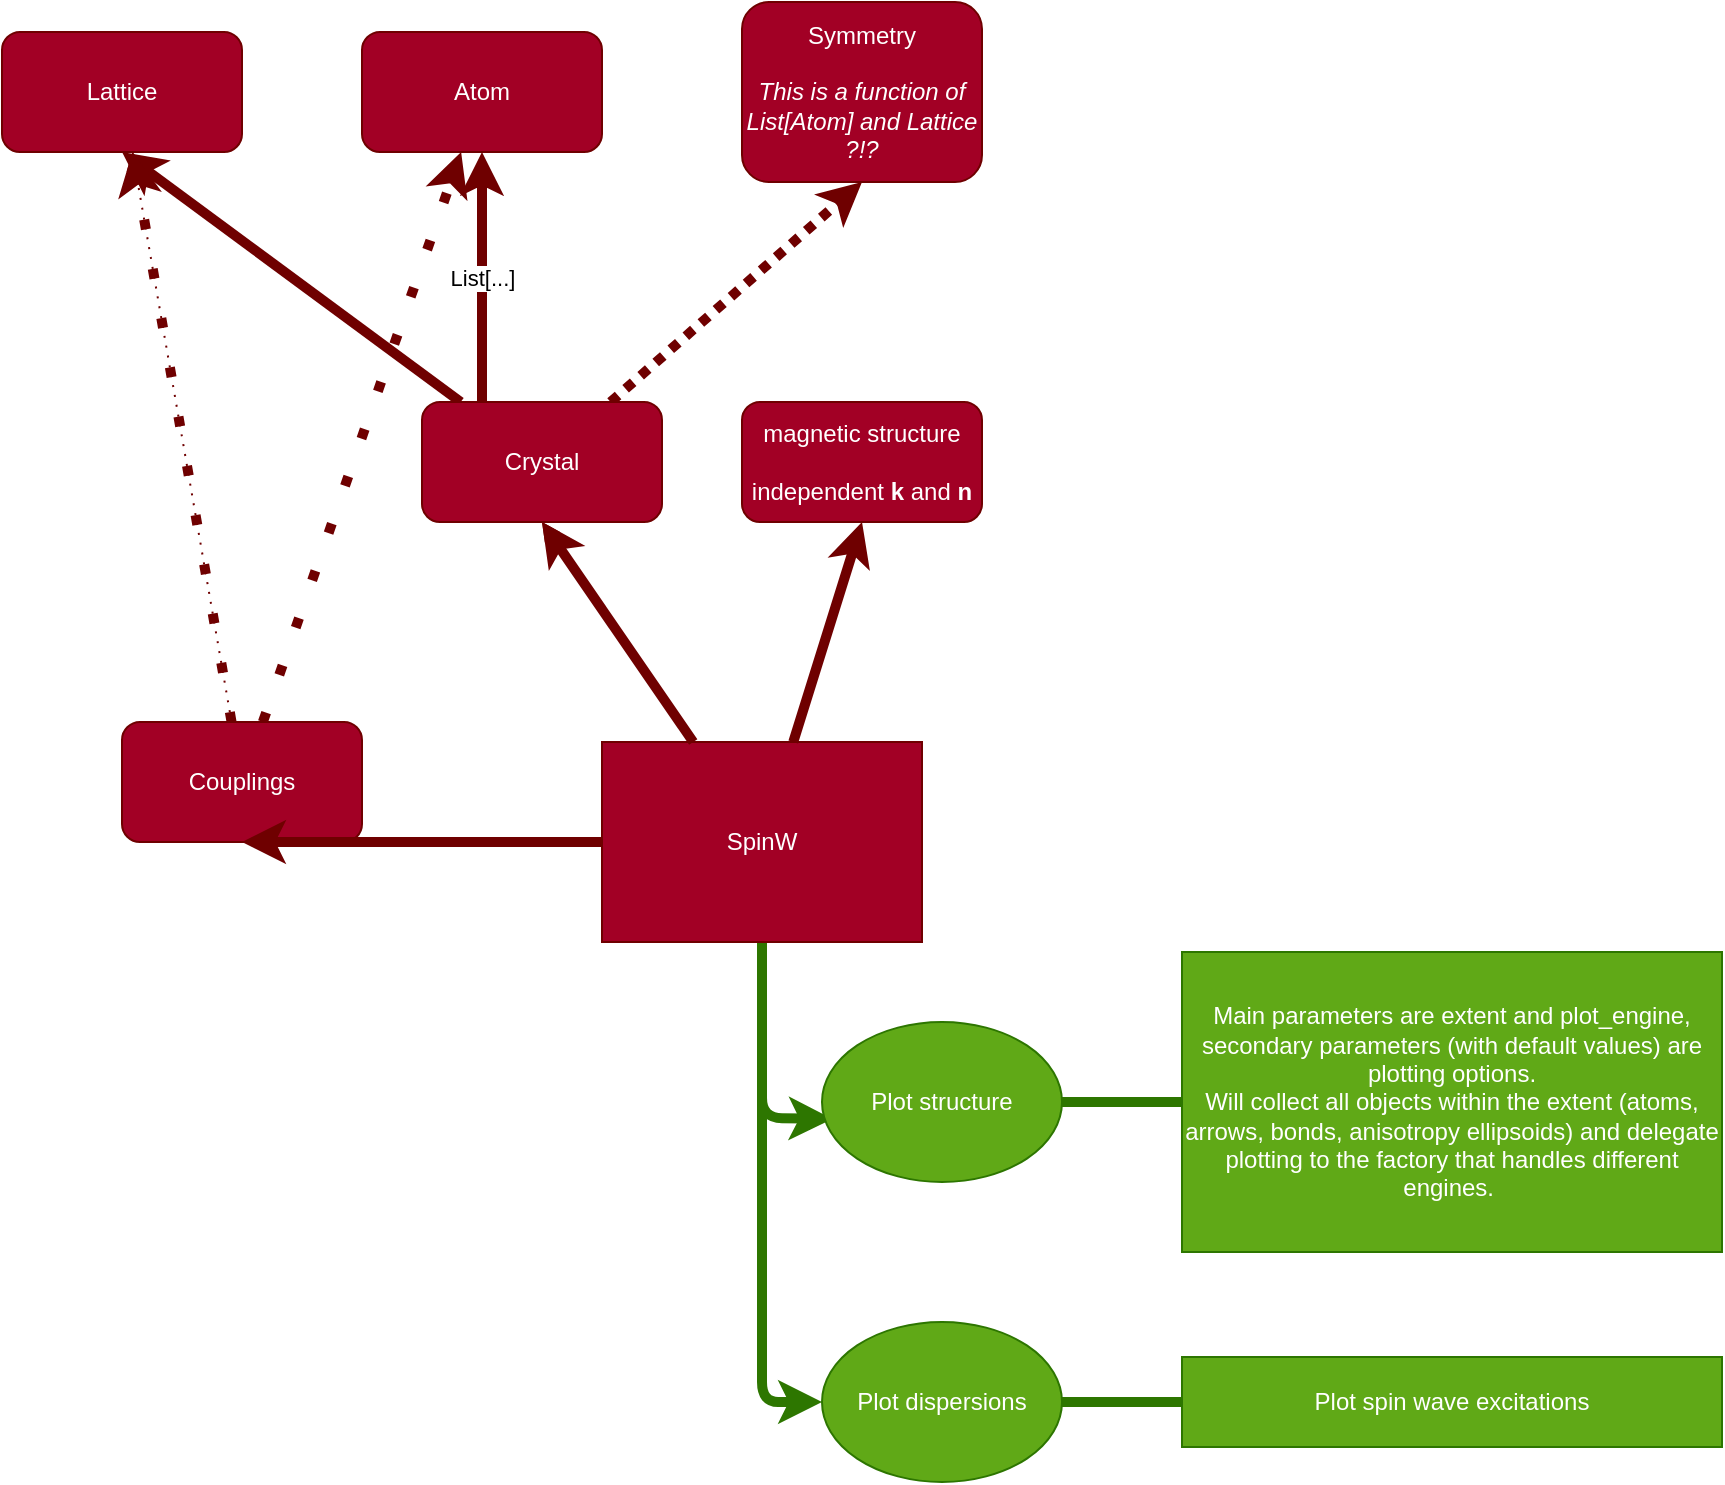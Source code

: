 <mxfile>
    <diagram id="q0b_CqQYKVyWX-kguWWY" name="Page-1">
        <mxGraphModel dx="1301" dy="971" grid="1" gridSize="10" guides="1" tooltips="1" connect="1" arrows="1" fold="1" page="1" pageScale="1" pageWidth="850" pageHeight="1100" background="none" math="0" shadow="0">
            <root>
                <mxCell id="0"/>
                <mxCell id="1" parent="0"/>
                <mxCell id="82" style="edgeStyle=none;sketch=0;jumpStyle=none;html=1;entryX=0.044;entryY=0.606;entryDx=0;entryDy=0;entryPerimeter=0;shadow=0;fillColor=#60a917;strokeColor=#2D7600;strokeWidth=5;" edge="1" parent="1" source="54" target="79">
                    <mxGeometry relative="1" as="geometry">
                        <Array as="points">
                            <mxPoint x="410" y="888"/>
                        </Array>
                    </mxGeometry>
                </mxCell>
                <mxCell id="83" style="edgeStyle=none;sketch=0;jumpStyle=none;html=1;entryX=0;entryY=0.5;entryDx=0;entryDy=0;shadow=0;fillColor=#60a917;strokeColor=#2D7600;strokeWidth=5;" edge="1" parent="1" source="54" target="80">
                    <mxGeometry relative="1" as="geometry">
                        <Array as="points">
                            <mxPoint x="410" y="1030"/>
                        </Array>
                    </mxGeometry>
                </mxCell>
                <mxCell id="54" value="SpinW" style="rectangle;whiteSpace=wrap;html=1;container=0;fillColor=#a20025;fontColor=#ffffff;strokeColor=#6F0000;" vertex="1" parent="1">
                    <mxGeometry x="330" y="700" width="160" height="100" as="geometry"/>
                </mxCell>
                <mxCell id="56" style="edgeStyle=none;html=1;entryX=0.5;entryY=1;entryDx=0;entryDy=0;fillColor=#a20025;strokeColor=#6F0000;" edge="1" source="54" target="55" parent="1">
                    <mxGeometry relative="1" as="geometry"/>
                </mxCell>
                <mxCell id="57" value="Atom" style="rounded=1;whiteSpace=wrap;html=1;container=0;fillColor=#a20025;fontColor=#ffffff;strokeColor=#6F0000;" vertex="1" parent="1">
                    <mxGeometry x="210" y="345" width="120" height="60" as="geometry"/>
                </mxCell>
                <mxCell id="63" style="edgeStyle=none;html=1;entryX=0.5;entryY=1;entryDx=0;entryDy=0;fillColor=#a20025;strokeColor=#6F0000;strokeWidth=5;" edge="1" source="55" target="61" parent="1">
                    <mxGeometry relative="1" as="geometry"/>
                </mxCell>
                <mxCell id="64" value="Symmetry&lt;br&gt;&lt;br&gt;&lt;i&gt;This is a function of List[Atom] and Lattice ?!?&lt;/i&gt;" style="rounded=1;whiteSpace=wrap;html=1;container=0;fillColor=#a20025;fontColor=#ffffff;strokeColor=#6F0000;" vertex="1" parent="1">
                    <mxGeometry x="400" y="330" width="120" height="90" as="geometry"/>
                </mxCell>
                <mxCell id="65" style="edgeStyle=none;html=1;entryX=0.5;entryY=1;entryDx=0;entryDy=0;dashed=1;dashPattern=1 1;fillColor=#a20025;strokeColor=#6F0000;strokeWidth=5;" edge="1" source="55" target="64" parent="1">
                    <mxGeometry relative="1" as="geometry"/>
                </mxCell>
                <mxCell id="66" value="magnetic structure&lt;br&gt;&lt;br&gt;independent &lt;b&gt;k&lt;/b&gt; and &lt;b&gt;n&lt;/b&gt;" style="rounded=1;whiteSpace=wrap;html=1;container=0;fillColor=#a20025;fontColor=#ffffff;strokeColor=#6F0000;" vertex="1" parent="1">
                    <mxGeometry x="400" y="530" width="120" height="60" as="geometry"/>
                </mxCell>
                <mxCell id="67" style="edgeStyle=none;sketch=0;jumpStyle=none;html=1;entryX=0.5;entryY=1;entryDx=0;entryDy=0;shadow=0;fillColor=#a20025;strokeColor=#6F0000;strokeWidth=5;" edge="1" source="54" target="66" parent="1">
                    <mxGeometry relative="1" as="geometry"/>
                </mxCell>
                <mxCell id="75" style="edgeStyle=none;sketch=0;jumpStyle=none;html=1;shadow=0;dashed=1;dashPattern=1 4;fillColor=#a20025;strokeColor=#6F0000;" edge="1" parent="1" source="68" target="61">
                    <mxGeometry relative="1" as="geometry"/>
                </mxCell>
                <mxCell id="90" style="edgeStyle=none;sketch=0;jumpStyle=none;html=1;shadow=0;dashed=1;dashPattern=1 4;strokeWidth=5;endArrow=classic;endFill=1;fillColor=#a20025;strokeColor=#6F0000;" edge="1" parent="1" source="68" target="57">
                    <mxGeometry relative="1" as="geometry"/>
                </mxCell>
                <mxCell id="68" value="Couplings" style="rounded=1;whiteSpace=wrap;html=1;container=0;fillColor=#a20025;fontColor=#ffffff;strokeColor=#6F0000;" vertex="1" parent="1">
                    <mxGeometry x="90" y="690" width="120" height="60" as="geometry"/>
                </mxCell>
                <mxCell id="69" style="edgeStyle=none;sketch=0;jumpStyle=none;html=1;entryX=0.5;entryY=1;entryDx=0;entryDy=0;shadow=0;fillColor=#a20025;strokeColor=#6F0000;strokeWidth=5;" edge="1" source="54" target="68" parent="1">
                    <mxGeometry relative="1" as="geometry"/>
                </mxCell>
                <mxCell id="70" value="" style="edgeStyle=none;sketch=0;jumpStyle=none;html=1;entryX=0.5;entryY=1;entryDx=0;entryDy=0;shadow=0;endArrow=classic;fillColor=#a20025;strokeColor=#6F0000;strokeWidth=5;endFill=1;" edge="1" parent="1" source="54" target="55">
                    <mxGeometry relative="1" as="geometry">
                        <mxPoint x="320.063" y="621.676" as="sourcePoint"/>
                        <mxPoint x="110" y="395" as="targetPoint"/>
                    </mxGeometry>
                </mxCell>
                <mxCell id="55" value="Crystal" style="rounded=1;whiteSpace=wrap;html=1;container=0;fillColor=#a20025;fontColor=#ffffff;strokeColor=#6F0000;" vertex="1" parent="1">
                    <mxGeometry x="240" y="530" width="120" height="60" as="geometry"/>
                </mxCell>
                <mxCell id="71" value="" style="endArrow=classic;html=1;shadow=0;sketch=0;jumpStyle=none;exitX=0.25;exitY=0;exitDx=0;exitDy=0;entryX=0.5;entryY=1;entryDx=0;entryDy=0;fillColor=#a20025;strokeColor=#6F0000;strokeWidth=5;" edge="1" parent="1" source="55" target="57">
                    <mxGeometry relative="1" as="geometry">
                        <mxPoint x="390" y="470" as="sourcePoint"/>
                        <mxPoint x="490" y="470" as="targetPoint"/>
                    </mxGeometry>
                </mxCell>
                <mxCell id="72" value="List[...]" style="edgeLabel;resizable=0;html=1;align=center;verticalAlign=middle;" connectable="0" vertex="1" parent="71">
                    <mxGeometry relative="1" as="geometry"/>
                </mxCell>
                <mxCell id="79" value="Plot structure" style="ellipse;whiteSpace=wrap;html=1;fillColor=#60a917;fontColor=#ffffff;strokeColor=#2D7600;" vertex="1" parent="1">
                    <mxGeometry x="440" y="840" width="120" height="80" as="geometry"/>
                </mxCell>
                <mxCell id="87" style="edgeStyle=none;sketch=0;jumpStyle=none;html=1;shadow=0;endArrow=none;endFill=0;fillColor=#60a917;strokeColor=#2D7600;strokeWidth=5;" edge="1" parent="1" source="80" target="86">
                    <mxGeometry relative="1" as="geometry"/>
                </mxCell>
                <mxCell id="80" value="Plot dispersions" style="ellipse;whiteSpace=wrap;html=1;fillColor=#60a917;fontColor=#ffffff;strokeColor=#2D7600;" vertex="1" parent="1">
                    <mxGeometry x="440" y="990" width="120" height="80" as="geometry"/>
                </mxCell>
                <mxCell id="85" style="edgeStyle=none;sketch=0;jumpStyle=none;html=1;shadow=0;endArrow=none;endFill=0;fillColor=#60a917;strokeColor=#2D7600;strokeWidth=5;" edge="1" parent="1" source="84" target="79">
                    <mxGeometry relative="1" as="geometry"/>
                </mxCell>
                <mxCell id="84" value="Main parameters are extent and plot_engine, secondary parameters (with default values) are plotting options.&lt;br&gt;Will collect all objects within the extent (atoms, arrows, bonds, anisotropy ellipsoids) and delegate plotting to the factory that handles different engines.&amp;nbsp;" style="rounded=0;whiteSpace=wrap;html=1;fillColor=#60a917;fontColor=#ffffff;strokeColor=#2D7600;" vertex="1" parent="1">
                    <mxGeometry x="620" y="805" width="270" height="150" as="geometry"/>
                </mxCell>
                <mxCell id="86" value="Plot spin wave excitations" style="rounded=0;whiteSpace=wrap;html=1;fillColor=#60a917;fontColor=#ffffff;strokeColor=#2D7600;" vertex="1" parent="1">
                    <mxGeometry x="620" y="1007.5" width="270" height="45" as="geometry"/>
                </mxCell>
                <mxCell id="88" value="" style="edgeStyle=none;sketch=0;jumpStyle=none;html=1;shadow=0;dashed=1;endArrow=classic;fillColor=#a20025;strokeColor=#6F0000;strokeWidth=5;endFill=1;dashPattern=1 4;" edge="1" parent="1" source="68" target="61">
                    <mxGeometry relative="1" as="geometry">
                        <mxPoint x="143.538" y="660" as="sourcePoint"/>
                        <mxPoint x="86.462" y="395" as="targetPoint"/>
                    </mxGeometry>
                </mxCell>
                <mxCell id="61" value="Lattice" style="rounded=1;whiteSpace=wrap;html=1;container=0;fillColor=#a20025;fontColor=#ffffff;strokeColor=#6F0000;" vertex="1" parent="1">
                    <mxGeometry x="30" y="345" width="120" height="60" as="geometry"/>
                </mxCell>
            </root>
        </mxGraphModel>
    </diagram>
</mxfile>